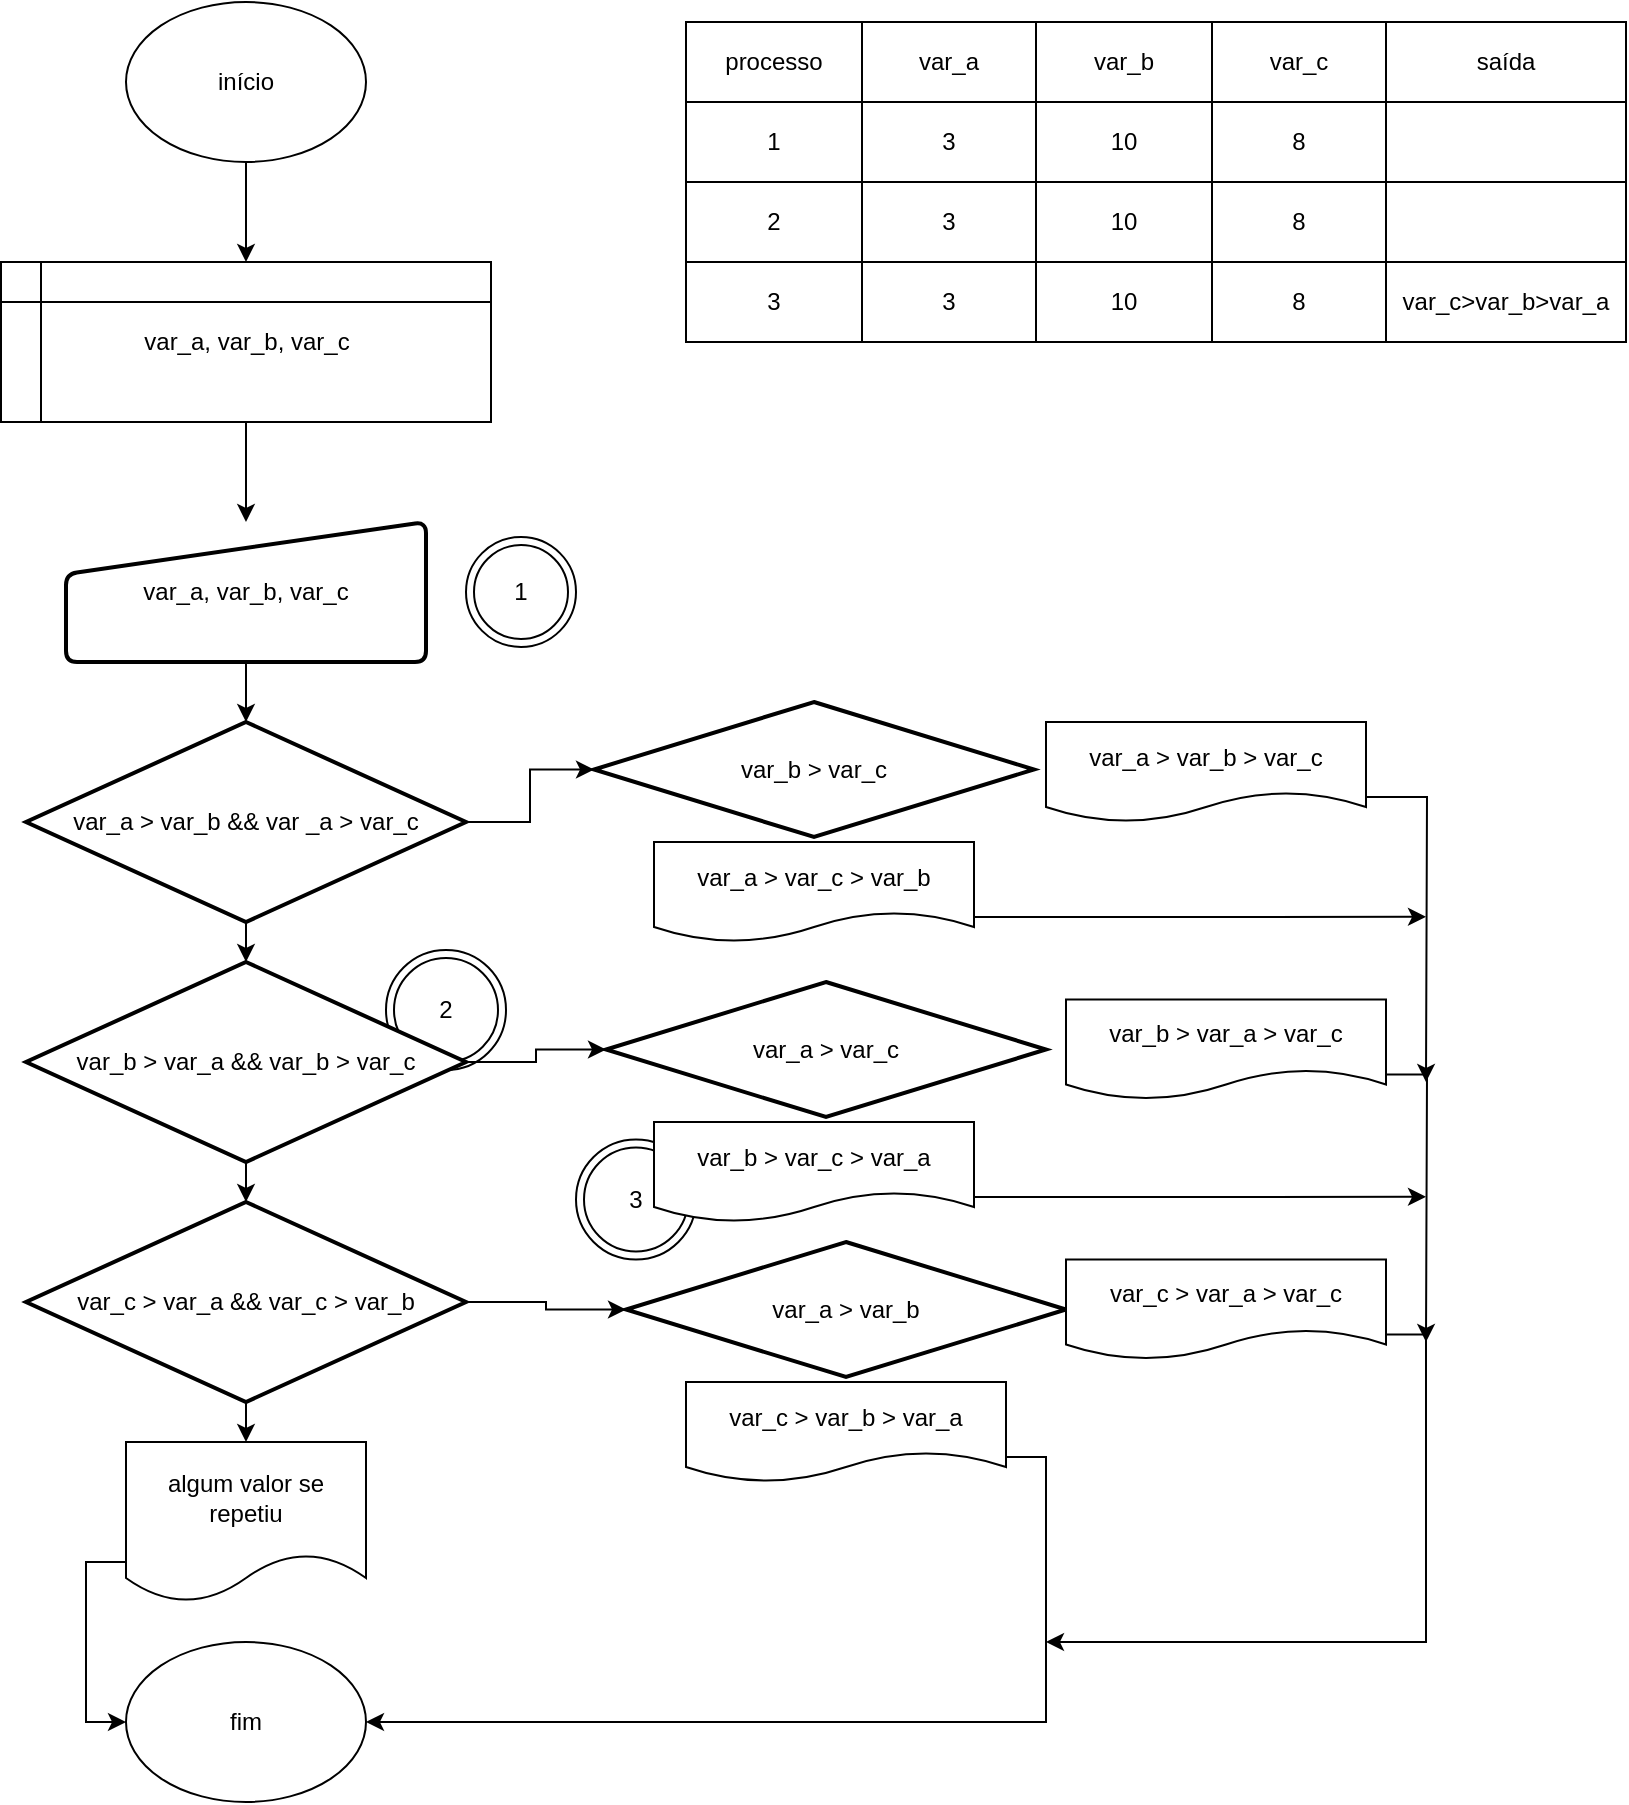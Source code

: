 <mxfile version="13.6.6" type="device"><diagram id="01vWry2ugcO_xULkKNit" name="Page-1"><mxGraphModel dx="1097" dy="1047" grid="1" gridSize="10" guides="1" tooltips="1" connect="1" arrows="1" fold="1" page="1" pageScale="1" pageWidth="827" pageHeight="1169" math="0" shadow="0"><root><mxCell id="0"/><mxCell id="1" parent="0"/><mxCell id="TQxPqvb1V4M6Vd3-wycS-5" style="edgeStyle=orthogonalEdgeStyle;rounded=0;orthogonalLoop=1;jettySize=auto;html=1;exitX=0.5;exitY=1;exitDx=0;exitDy=0;" parent="1" source="TQxPqvb1V4M6Vd3-wycS-1" edge="1"><mxGeometry relative="1" as="geometry"><mxPoint x="130" y="180" as="targetPoint"/></mxGeometry></mxCell><mxCell id="TQxPqvb1V4M6Vd3-wycS-1" value="início" style="ellipse;whiteSpace=wrap;html=1;" parent="1" vertex="1"><mxGeometry x="70" y="50" width="120" height="80" as="geometry"/></mxCell><mxCell id="TQxPqvb1V4M6Vd3-wycS-6" style="edgeStyle=orthogonalEdgeStyle;rounded=0;orthogonalLoop=1;jettySize=auto;html=1;exitX=0.5;exitY=1;exitDx=0;exitDy=0;entryX=0.5;entryY=0;entryDx=0;entryDy=0;" parent="1" source="TQxPqvb1V4M6Vd3-wycS-2" target="TQxPqvb1V4M6Vd3-wycS-3" edge="1"><mxGeometry relative="1" as="geometry"/></mxCell><mxCell id="TQxPqvb1V4M6Vd3-wycS-2" value="var_a, var_b, var_c" style="shape=internalStorage;whiteSpace=wrap;html=1;backgroundOutline=1;" parent="1" vertex="1"><mxGeometry x="7.5" y="180" width="245" height="80" as="geometry"/></mxCell><mxCell id="TQxPqvb1V4M6Vd3-wycS-8" style="edgeStyle=orthogonalEdgeStyle;rounded=0;orthogonalLoop=1;jettySize=auto;html=1;exitX=0.5;exitY=1;exitDx=0;exitDy=0;entryX=0.5;entryY=0;entryDx=0;entryDy=0;entryPerimeter=0;" parent="1" source="TQxPqvb1V4M6Vd3-wycS-3" target="TQxPqvb1V4M6Vd3-wycS-7" edge="1"><mxGeometry relative="1" as="geometry"/></mxCell><mxCell id="TQxPqvb1V4M6Vd3-wycS-3" value="var_a, var_b, var_c" style="html=1;strokeWidth=2;shape=manualInput;whiteSpace=wrap;rounded=1;size=26;arcSize=11;" parent="1" vertex="1"><mxGeometry x="40" y="310" width="180" height="70" as="geometry"/></mxCell><mxCell id="DOtL_3rfCMbObEZxCDpA-3" style="edgeStyle=orthogonalEdgeStyle;rounded=0;orthogonalLoop=1;jettySize=auto;html=1;exitX=0.5;exitY=1;exitDx=0;exitDy=0;exitPerimeter=0;entryX=0.5;entryY=0;entryDx=0;entryDy=0;entryPerimeter=0;" edge="1" parent="1" source="TQxPqvb1V4M6Vd3-wycS-7" target="DOtL_3rfCMbObEZxCDpA-1"><mxGeometry relative="1" as="geometry"/></mxCell><mxCell id="DOtL_3rfCMbObEZxCDpA-17" style="edgeStyle=orthogonalEdgeStyle;rounded=0;orthogonalLoop=1;jettySize=auto;html=1;exitX=1;exitY=0.5;exitDx=0;exitDy=0;exitPerimeter=0;entryX=0;entryY=0.5;entryDx=0;entryDy=0;entryPerimeter=0;" edge="1" parent="1" source="TQxPqvb1V4M6Vd3-wycS-7" target="DOtL_3rfCMbObEZxCDpA-6"><mxGeometry relative="1" as="geometry"/></mxCell><mxCell id="TQxPqvb1V4M6Vd3-wycS-7" value="var_a &amp;gt; var_b &amp;amp;&amp;amp; var _a &amp;gt; var_c" style="strokeWidth=2;html=1;shape=mxgraph.flowchart.decision;whiteSpace=wrap;" parent="1" vertex="1"><mxGeometry x="20" y="410" width="220" height="100" as="geometry"/></mxCell><mxCell id="DOtL_3rfCMbObEZxCDpA-29" style="edgeStyle=orthogonalEdgeStyle;rounded=0;orthogonalLoop=1;jettySize=auto;html=1;exitX=1;exitY=0.75;exitDx=0;exitDy=0;" edge="1" parent="1" source="TQxPqvb1V4M6Vd3-wycS-9"><mxGeometry relative="1" as="geometry"><mxPoint x="720.0" y="507.412" as="targetPoint"/></mxGeometry></mxCell><mxCell id="TQxPqvb1V4M6Vd3-wycS-9" value="var_a &amp;gt; var_c &amp;gt; var_b" style="shape=document;whiteSpace=wrap;html=1;boundedLbl=1;" parent="1" vertex="1"><mxGeometry x="334" y="470" width="160" height="50" as="geometry"/></mxCell><mxCell id="TQxPqvb1V4M6Vd3-wycS-11" value="fim" style="ellipse;whiteSpace=wrap;html=1;" parent="1" vertex="1"><mxGeometry x="70" y="870" width="120" height="80" as="geometry"/></mxCell><mxCell id="DOtL_3rfCMbObEZxCDpA-24" style="edgeStyle=orthogonalEdgeStyle;rounded=0;orthogonalLoop=1;jettySize=auto;html=1;exitX=0;exitY=0.75;exitDx=0;exitDy=0;entryX=0;entryY=0.5;entryDx=0;entryDy=0;" edge="1" parent="1" source="TQxPqvb1V4M6Vd3-wycS-12" target="TQxPqvb1V4M6Vd3-wycS-11"><mxGeometry relative="1" as="geometry"><mxPoint x="50" y="910" as="targetPoint"/></mxGeometry></mxCell><mxCell id="TQxPqvb1V4M6Vd3-wycS-12" value="algum valor se repetiu" style="shape=document;whiteSpace=wrap;html=1;boundedLbl=1;" parent="1" vertex="1"><mxGeometry x="70" y="770" width="120" height="80" as="geometry"/></mxCell><mxCell id="TQxPqvb1V4M6Vd3-wycS-17" value="" style="shape=table;html=1;whiteSpace=wrap;startSize=0;container=1;collapsible=0;childLayout=tableLayout;" parent="1" vertex="1"><mxGeometry x="350" y="60" width="470" height="160.0" as="geometry"/></mxCell><mxCell id="TQxPqvb1V4M6Vd3-wycS-18" value="" style="shape=partialRectangle;html=1;whiteSpace=wrap;collapsible=0;dropTarget=0;pointerEvents=0;fillColor=none;top=0;left=0;bottom=0;right=0;points=[[0,0.5],[1,0.5]];portConstraint=eastwest;" parent="TQxPqvb1V4M6Vd3-wycS-17" vertex="1"><mxGeometry width="470" height="40" as="geometry"/></mxCell><mxCell id="TQxPqvb1V4M6Vd3-wycS-19" value="processo" style="shape=partialRectangle;html=1;whiteSpace=wrap;connectable=0;fillColor=none;top=0;left=0;bottom=0;right=0;overflow=hidden;" parent="TQxPqvb1V4M6Vd3-wycS-18" vertex="1"><mxGeometry width="88" height="40" as="geometry"/></mxCell><mxCell id="TQxPqvb1V4M6Vd3-wycS-20" value="var_a" style="shape=partialRectangle;html=1;whiteSpace=wrap;connectable=0;fillColor=none;top=0;left=0;bottom=0;right=0;overflow=hidden;" parent="TQxPqvb1V4M6Vd3-wycS-18" vertex="1"><mxGeometry x="88" width="87" height="40" as="geometry"/></mxCell><mxCell id="TQxPqvb1V4M6Vd3-wycS-21" value="var_b" style="shape=partialRectangle;html=1;whiteSpace=wrap;connectable=0;fillColor=none;top=0;left=0;bottom=0;right=0;overflow=hidden;" parent="TQxPqvb1V4M6Vd3-wycS-18" vertex="1"><mxGeometry x="175" width="88" height="40" as="geometry"/></mxCell><mxCell id="TQxPqvb1V4M6Vd3-wycS-38" value="var_c" style="shape=partialRectangle;html=1;whiteSpace=wrap;connectable=0;fillColor=none;top=0;left=0;bottom=0;right=0;overflow=hidden;" parent="TQxPqvb1V4M6Vd3-wycS-18" vertex="1"><mxGeometry x="263" width="87" height="40" as="geometry"/></mxCell><mxCell id="DOtL_3rfCMbObEZxCDpA-20" value="saída" style="shape=partialRectangle;html=1;whiteSpace=wrap;connectable=0;fillColor=none;top=0;left=0;bottom=0;right=0;overflow=hidden;" vertex="1" parent="TQxPqvb1V4M6Vd3-wycS-18"><mxGeometry x="350" width="120" height="40" as="geometry"/></mxCell><mxCell id="TQxPqvb1V4M6Vd3-wycS-22" value="" style="shape=partialRectangle;html=1;whiteSpace=wrap;collapsible=0;dropTarget=0;pointerEvents=0;fillColor=none;top=0;left=0;bottom=0;right=0;points=[[0,0.5],[1,0.5]];portConstraint=eastwest;" parent="TQxPqvb1V4M6Vd3-wycS-17" vertex="1"><mxGeometry y="40" width="470" height="40" as="geometry"/></mxCell><mxCell id="TQxPqvb1V4M6Vd3-wycS-23" value="1" style="shape=partialRectangle;html=1;whiteSpace=wrap;connectable=0;fillColor=none;top=0;left=0;bottom=0;right=0;overflow=hidden;" parent="TQxPqvb1V4M6Vd3-wycS-22" vertex="1"><mxGeometry width="88" height="40" as="geometry"/></mxCell><mxCell id="TQxPqvb1V4M6Vd3-wycS-24" value="3" style="shape=partialRectangle;html=1;whiteSpace=wrap;connectable=0;fillColor=none;top=0;left=0;bottom=0;right=0;overflow=hidden;" parent="TQxPqvb1V4M6Vd3-wycS-22" vertex="1"><mxGeometry x="88" width="87" height="40" as="geometry"/></mxCell><mxCell id="TQxPqvb1V4M6Vd3-wycS-25" value="10" style="shape=partialRectangle;html=1;whiteSpace=wrap;connectable=0;fillColor=none;top=0;left=0;bottom=0;right=0;overflow=hidden;" parent="TQxPqvb1V4M6Vd3-wycS-22" vertex="1"><mxGeometry x="175" width="88" height="40" as="geometry"/></mxCell><mxCell id="TQxPqvb1V4M6Vd3-wycS-39" value="8" style="shape=partialRectangle;html=1;whiteSpace=wrap;connectable=0;fillColor=none;top=0;left=0;bottom=0;right=0;overflow=hidden;" parent="TQxPqvb1V4M6Vd3-wycS-22" vertex="1"><mxGeometry x="263" width="87" height="40" as="geometry"/></mxCell><mxCell id="DOtL_3rfCMbObEZxCDpA-21" style="shape=partialRectangle;html=1;whiteSpace=wrap;connectable=0;fillColor=none;top=0;left=0;bottom=0;right=0;overflow=hidden;" vertex="1" parent="TQxPqvb1V4M6Vd3-wycS-22"><mxGeometry x="350" width="120" height="40" as="geometry"/></mxCell><mxCell id="TQxPqvb1V4M6Vd3-wycS-26" value="" style="shape=partialRectangle;html=1;whiteSpace=wrap;collapsible=0;dropTarget=0;pointerEvents=0;fillColor=none;top=0;left=0;bottom=0;right=0;points=[[0,0.5],[1,0.5]];portConstraint=eastwest;" parent="TQxPqvb1V4M6Vd3-wycS-17" vertex="1"><mxGeometry y="80" width="470" height="40" as="geometry"/></mxCell><mxCell id="TQxPqvb1V4M6Vd3-wycS-27" value="2" style="shape=partialRectangle;html=1;whiteSpace=wrap;connectable=0;fillColor=none;top=0;left=0;bottom=0;right=0;overflow=hidden;" parent="TQxPqvb1V4M6Vd3-wycS-26" vertex="1"><mxGeometry width="88" height="40" as="geometry"/></mxCell><mxCell id="TQxPqvb1V4M6Vd3-wycS-28" value="3" style="shape=partialRectangle;html=1;whiteSpace=wrap;connectable=0;fillColor=none;top=0;left=0;bottom=0;right=0;overflow=hidden;" parent="TQxPqvb1V4M6Vd3-wycS-26" vertex="1"><mxGeometry x="88" width="87" height="40" as="geometry"/></mxCell><mxCell id="TQxPqvb1V4M6Vd3-wycS-29" value="10" style="shape=partialRectangle;html=1;whiteSpace=wrap;connectable=0;fillColor=none;top=0;left=0;bottom=0;right=0;overflow=hidden;" parent="TQxPqvb1V4M6Vd3-wycS-26" vertex="1"><mxGeometry x="175" width="88" height="40" as="geometry"/></mxCell><mxCell id="TQxPqvb1V4M6Vd3-wycS-40" value="8" style="shape=partialRectangle;html=1;whiteSpace=wrap;connectable=0;fillColor=none;top=0;left=0;bottom=0;right=0;overflow=hidden;" parent="TQxPqvb1V4M6Vd3-wycS-26" vertex="1"><mxGeometry x="263" width="87" height="40" as="geometry"/></mxCell><mxCell id="DOtL_3rfCMbObEZxCDpA-22" style="shape=partialRectangle;html=1;whiteSpace=wrap;connectable=0;fillColor=none;top=0;left=0;bottom=0;right=0;overflow=hidden;" vertex="1" parent="TQxPqvb1V4M6Vd3-wycS-26"><mxGeometry x="350" width="120" height="40" as="geometry"/></mxCell><mxCell id="TQxPqvb1V4M6Vd3-wycS-34" style="shape=partialRectangle;html=1;whiteSpace=wrap;collapsible=0;dropTarget=0;pointerEvents=0;fillColor=none;top=0;left=0;bottom=0;right=0;points=[[0,0.5],[1,0.5]];portConstraint=eastwest;" parent="TQxPqvb1V4M6Vd3-wycS-17" vertex="1"><mxGeometry y="120" width="470" height="40" as="geometry"/></mxCell><mxCell id="TQxPqvb1V4M6Vd3-wycS-35" value="3" style="shape=partialRectangle;html=1;whiteSpace=wrap;connectable=0;fillColor=none;top=0;left=0;bottom=0;right=0;overflow=hidden;" parent="TQxPqvb1V4M6Vd3-wycS-34" vertex="1"><mxGeometry width="88" height="40" as="geometry"/></mxCell><mxCell id="TQxPqvb1V4M6Vd3-wycS-36" value="3" style="shape=partialRectangle;html=1;whiteSpace=wrap;connectable=0;fillColor=none;top=0;left=0;bottom=0;right=0;overflow=hidden;" parent="TQxPqvb1V4M6Vd3-wycS-34" vertex="1"><mxGeometry x="88" width="87" height="40" as="geometry"/></mxCell><mxCell id="TQxPqvb1V4M6Vd3-wycS-37" value="10" style="shape=partialRectangle;html=1;whiteSpace=wrap;connectable=0;fillColor=none;top=0;left=0;bottom=0;right=0;overflow=hidden;" parent="TQxPqvb1V4M6Vd3-wycS-34" vertex="1"><mxGeometry x="175" width="88" height="40" as="geometry"/></mxCell><mxCell id="TQxPqvb1V4M6Vd3-wycS-41" value="8" style="shape=partialRectangle;html=1;whiteSpace=wrap;connectable=0;fillColor=none;top=0;left=0;bottom=0;right=0;overflow=hidden;" parent="TQxPqvb1V4M6Vd3-wycS-34" vertex="1"><mxGeometry x="263" width="87" height="40" as="geometry"/></mxCell><mxCell id="DOtL_3rfCMbObEZxCDpA-23" value="var_c&amp;gt;var_b&amp;gt;var_a" style="shape=partialRectangle;html=1;whiteSpace=wrap;connectable=0;fillColor=none;top=0;left=0;bottom=0;right=0;overflow=hidden;" vertex="1" parent="TQxPqvb1V4M6Vd3-wycS-34"><mxGeometry x="350" width="120" height="40" as="geometry"/></mxCell><mxCell id="TQxPqvb1V4M6Vd3-wycS-30" value="1" style="ellipse;shape=doubleEllipse;whiteSpace=wrap;html=1;aspect=fixed;" parent="1" vertex="1"><mxGeometry x="240" y="317.5" width="55" height="55" as="geometry"/></mxCell><mxCell id="TQxPqvb1V4M6Vd3-wycS-31" value="2" style="ellipse;shape=doubleEllipse;whiteSpace=wrap;html=1;aspect=fixed;" parent="1" vertex="1"><mxGeometry x="200" y="524" width="60" height="60" as="geometry"/></mxCell><mxCell id="TQxPqvb1V4M6Vd3-wycS-33" value="3&lt;br&gt;" style="ellipse;shape=doubleEllipse;whiteSpace=wrap;html=1;aspect=fixed;" parent="1" vertex="1"><mxGeometry x="295" y="618.75" width="60" height="60" as="geometry"/></mxCell><mxCell id="DOtL_3rfCMbObEZxCDpA-4" style="edgeStyle=orthogonalEdgeStyle;rounded=0;orthogonalLoop=1;jettySize=auto;html=1;exitX=0.5;exitY=1;exitDx=0;exitDy=0;exitPerimeter=0;entryX=0.5;entryY=0;entryDx=0;entryDy=0;entryPerimeter=0;" edge="1" parent="1" source="DOtL_3rfCMbObEZxCDpA-1" target="DOtL_3rfCMbObEZxCDpA-2"><mxGeometry relative="1" as="geometry"/></mxCell><mxCell id="DOtL_3rfCMbObEZxCDpA-18" style="edgeStyle=orthogonalEdgeStyle;rounded=0;orthogonalLoop=1;jettySize=auto;html=1;exitX=1;exitY=0.5;exitDx=0;exitDy=0;exitPerimeter=0;entryX=0;entryY=0.5;entryDx=0;entryDy=0;entryPerimeter=0;" edge="1" parent="1" source="DOtL_3rfCMbObEZxCDpA-1" target="DOtL_3rfCMbObEZxCDpA-10"><mxGeometry relative="1" as="geometry"/></mxCell><mxCell id="DOtL_3rfCMbObEZxCDpA-1" value="var_b &amp;gt; var_a &amp;amp;&amp;amp; var_b &amp;gt; var_c" style="strokeWidth=2;html=1;shape=mxgraph.flowchart.decision;whiteSpace=wrap;" vertex="1" parent="1"><mxGeometry x="20" y="530" width="220" height="100" as="geometry"/></mxCell><mxCell id="DOtL_3rfCMbObEZxCDpA-5" style="edgeStyle=orthogonalEdgeStyle;rounded=0;orthogonalLoop=1;jettySize=auto;html=1;exitX=0.5;exitY=1;exitDx=0;exitDy=0;exitPerimeter=0;entryX=0.5;entryY=0;entryDx=0;entryDy=0;" edge="1" parent="1" source="DOtL_3rfCMbObEZxCDpA-2" target="TQxPqvb1V4M6Vd3-wycS-12"><mxGeometry relative="1" as="geometry"/></mxCell><mxCell id="DOtL_3rfCMbObEZxCDpA-19" style="edgeStyle=orthogonalEdgeStyle;rounded=0;orthogonalLoop=1;jettySize=auto;html=1;exitX=1;exitY=0.5;exitDx=0;exitDy=0;exitPerimeter=0;entryX=0;entryY=0.5;entryDx=0;entryDy=0;entryPerimeter=0;" edge="1" parent="1" source="DOtL_3rfCMbObEZxCDpA-2" target="DOtL_3rfCMbObEZxCDpA-11"><mxGeometry relative="1" as="geometry"/></mxCell><mxCell id="DOtL_3rfCMbObEZxCDpA-2" value="var_c &amp;gt; var_a &amp;amp;&amp;amp; var_c &amp;gt; var_b" style="strokeWidth=2;html=1;shape=mxgraph.flowchart.decision;whiteSpace=wrap;" vertex="1" parent="1"><mxGeometry x="20" y="650" width="220" height="100" as="geometry"/></mxCell><mxCell id="DOtL_3rfCMbObEZxCDpA-6" value="var_b &amp;gt; var_c" style="strokeWidth=2;html=1;shape=mxgraph.flowchart.decision;whiteSpace=wrap;" vertex="1" parent="1"><mxGeometry x="304" y="400" width="220" height="67.5" as="geometry"/></mxCell><mxCell id="DOtL_3rfCMbObEZxCDpA-8" style="edgeStyle=orthogonalEdgeStyle;rounded=0;orthogonalLoop=1;jettySize=auto;html=1;exitX=0.5;exitY=1;exitDx=0;exitDy=0;exitPerimeter=0;" edge="1" parent="1"><mxGeometry relative="1" as="geometry"><mxPoint x="580" y="550" as="sourcePoint"/><mxPoint x="580" y="550" as="targetPoint"/></mxGeometry></mxCell><mxCell id="DOtL_3rfCMbObEZxCDpA-10" value="var_a &amp;gt; var_c" style="strokeWidth=2;html=1;shape=mxgraph.flowchart.decision;whiteSpace=wrap;" vertex="1" parent="1"><mxGeometry x="310" y="540" width="220" height="67.5" as="geometry"/></mxCell><mxCell id="DOtL_3rfCMbObEZxCDpA-11" value="var_a &amp;gt; var_b" style="strokeWidth=2;html=1;shape=mxgraph.flowchart.decision;whiteSpace=wrap;" vertex="1" parent="1"><mxGeometry x="320" y="670" width="220" height="67.5" as="geometry"/></mxCell><mxCell id="DOtL_3rfCMbObEZxCDpA-28" style="edgeStyle=orthogonalEdgeStyle;rounded=0;orthogonalLoop=1;jettySize=auto;html=1;exitX=1;exitY=0.75;exitDx=0;exitDy=0;" edge="1" parent="1" source="DOtL_3rfCMbObEZxCDpA-12"><mxGeometry relative="1" as="geometry"><mxPoint x="720.0" y="590" as="targetPoint"/></mxGeometry></mxCell><mxCell id="DOtL_3rfCMbObEZxCDpA-12" value="var_a &amp;gt; var_b &amp;gt; var_c" style="shape=document;whiteSpace=wrap;html=1;boundedLbl=1;" vertex="1" parent="1"><mxGeometry x="530" y="410" width="160" height="50" as="geometry"/></mxCell><mxCell id="DOtL_3rfCMbObEZxCDpA-30" style="edgeStyle=orthogonalEdgeStyle;rounded=0;orthogonalLoop=1;jettySize=auto;html=1;exitX=1;exitY=0.75;exitDx=0;exitDy=0;" edge="1" parent="1" source="DOtL_3rfCMbObEZxCDpA-13"><mxGeometry relative="1" as="geometry"><mxPoint x="720.0" y="647.412" as="targetPoint"/></mxGeometry></mxCell><mxCell id="DOtL_3rfCMbObEZxCDpA-13" value="var_b &amp;gt; var_c &amp;gt; var_a" style="shape=document;whiteSpace=wrap;html=1;boundedLbl=1;" vertex="1" parent="1"><mxGeometry x="334" y="610" width="160" height="50" as="geometry"/></mxCell><mxCell id="DOtL_3rfCMbObEZxCDpA-27" style="edgeStyle=orthogonalEdgeStyle;rounded=0;orthogonalLoop=1;jettySize=auto;html=1;exitX=1;exitY=0.75;exitDx=0;exitDy=0;" edge="1" parent="1" source="DOtL_3rfCMbObEZxCDpA-14"><mxGeometry relative="1" as="geometry"><mxPoint x="720.0" y="720" as="targetPoint"/></mxGeometry></mxCell><mxCell id="DOtL_3rfCMbObEZxCDpA-14" value="var_b &amp;gt; var_a &amp;gt; var_c" style="shape=document;whiteSpace=wrap;html=1;boundedLbl=1;" vertex="1" parent="1"><mxGeometry x="540" y="548.75" width="160" height="50" as="geometry"/></mxCell><mxCell id="DOtL_3rfCMbObEZxCDpA-25" style="edgeStyle=orthogonalEdgeStyle;rounded=0;orthogonalLoop=1;jettySize=auto;html=1;exitX=1;exitY=0.75;exitDx=0;exitDy=0;entryX=1;entryY=0.5;entryDx=0;entryDy=0;" edge="1" parent="1" source="DOtL_3rfCMbObEZxCDpA-15" target="TQxPqvb1V4M6Vd3-wycS-11"><mxGeometry relative="1" as="geometry"/></mxCell><mxCell id="DOtL_3rfCMbObEZxCDpA-15" value="var_c &amp;gt; var_b &amp;gt; var_a" style="shape=document;whiteSpace=wrap;html=1;boundedLbl=1;" vertex="1" parent="1"><mxGeometry x="350" y="740" width="160" height="50" as="geometry"/></mxCell><mxCell id="DOtL_3rfCMbObEZxCDpA-26" style="edgeStyle=orthogonalEdgeStyle;rounded=0;orthogonalLoop=1;jettySize=auto;html=1;exitX=1;exitY=0.75;exitDx=0;exitDy=0;" edge="1" parent="1" source="DOtL_3rfCMbObEZxCDpA-16"><mxGeometry relative="1" as="geometry"><mxPoint x="530" y="870" as="targetPoint"/><Array as="points"><mxPoint x="720" y="716"/><mxPoint x="720" y="870"/></Array></mxGeometry></mxCell><mxCell id="DOtL_3rfCMbObEZxCDpA-16" value="var_c &amp;gt; var_a &amp;gt; var_c" style="shape=document;whiteSpace=wrap;html=1;boundedLbl=1;" vertex="1" parent="1"><mxGeometry x="540" y="678.75" width="160" height="50" as="geometry"/></mxCell></root></mxGraphModel></diagram></mxfile>